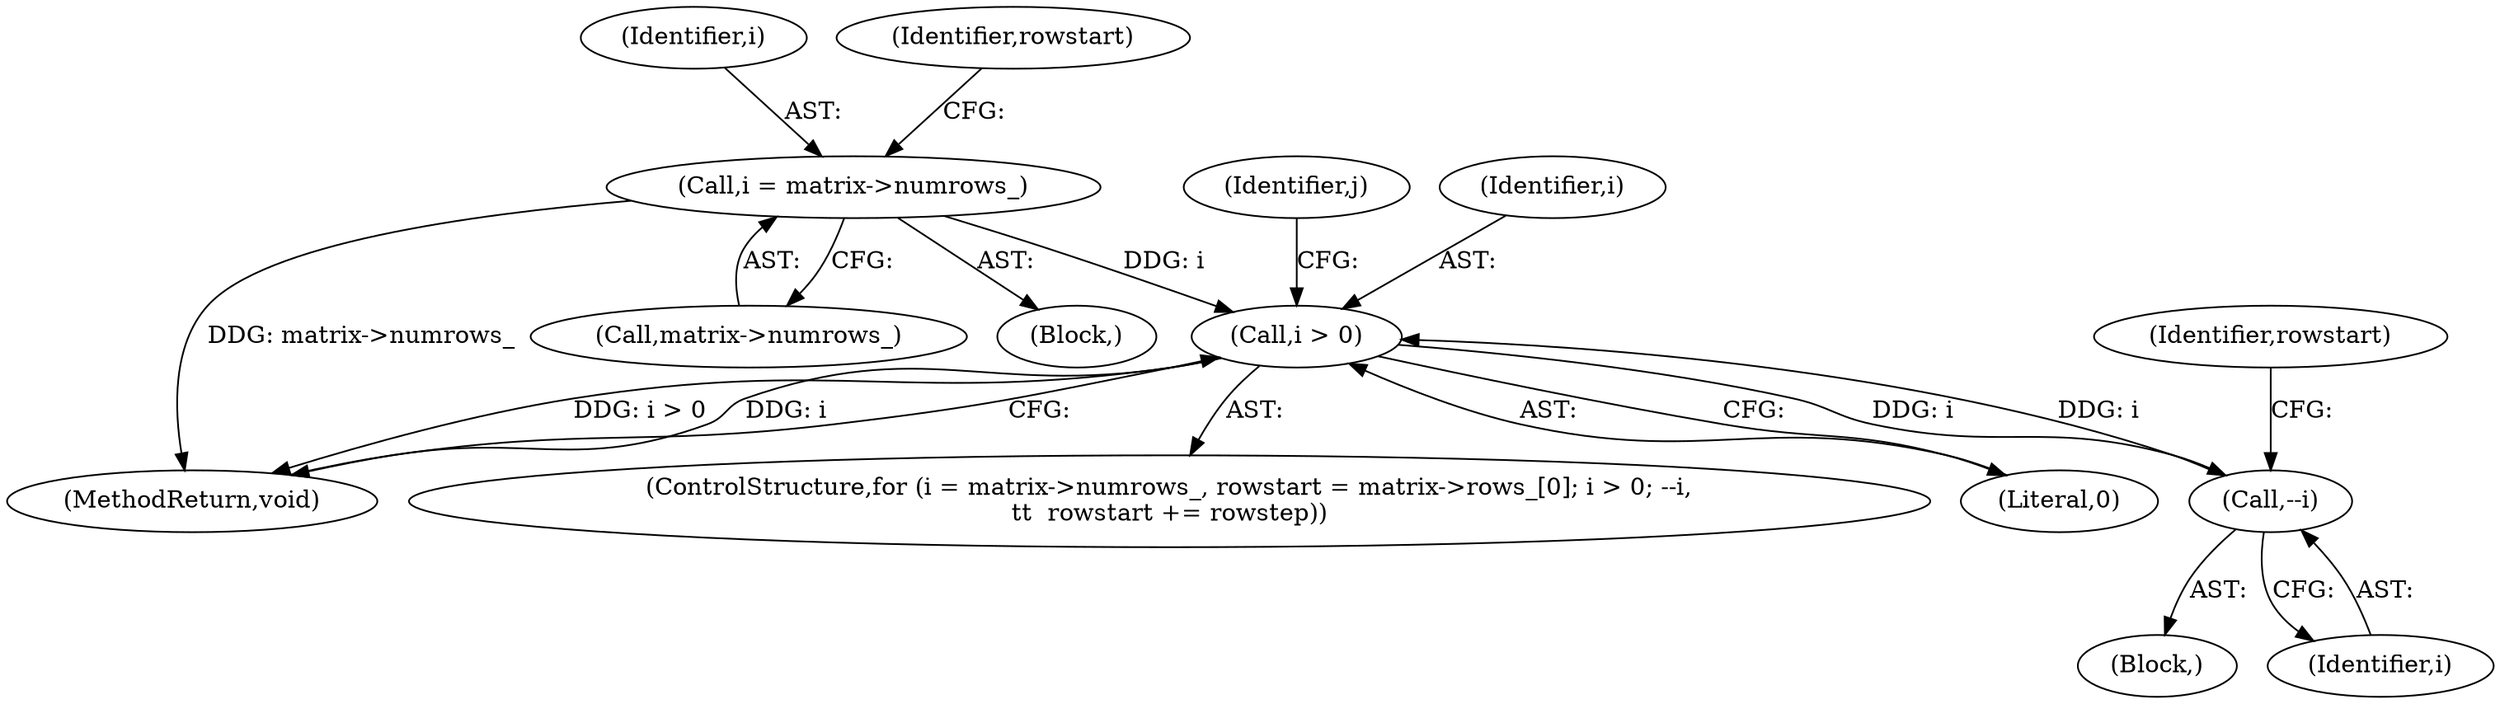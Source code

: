 digraph "0_jasper_d42b2388f7f8e0332c846675133acea151fc557a_24@pointer" {
"1000130" [label="(Call,i = matrix->numrows_)"];
"1000142" [label="(Call,i > 0)"];
"1000146" [label="(Call,--i)"];
"1000129" [label="(Block,)"];
"1000175" [label="(MethodReturn,void)"];
"1000145" [label="(Block,)"];
"1000146" [label="(Call,--i)"];
"1000149" [label="(Identifier,rowstart)"];
"1000130" [label="(Call,i = matrix->numrows_)"];
"1000142" [label="(Call,i > 0)"];
"1000128" [label="(ControlStructure,for (i = matrix->numrows_, rowstart = matrix->rows_[0]; i > 0; --i,\n\t\t  rowstart += rowstep))"];
"1000143" [label="(Identifier,i)"];
"1000147" [label="(Identifier,i)"];
"1000132" [label="(Call,matrix->numrows_)"];
"1000155" [label="(Identifier,j)"];
"1000131" [label="(Identifier,i)"];
"1000136" [label="(Identifier,rowstart)"];
"1000144" [label="(Literal,0)"];
"1000130" -> "1000129"  [label="AST: "];
"1000130" -> "1000132"  [label="CFG: "];
"1000131" -> "1000130"  [label="AST: "];
"1000132" -> "1000130"  [label="AST: "];
"1000136" -> "1000130"  [label="CFG: "];
"1000130" -> "1000175"  [label="DDG: matrix->numrows_"];
"1000130" -> "1000142"  [label="DDG: i"];
"1000142" -> "1000128"  [label="AST: "];
"1000142" -> "1000144"  [label="CFG: "];
"1000143" -> "1000142"  [label="AST: "];
"1000144" -> "1000142"  [label="AST: "];
"1000155" -> "1000142"  [label="CFG: "];
"1000175" -> "1000142"  [label="CFG: "];
"1000142" -> "1000175"  [label="DDG: i > 0"];
"1000142" -> "1000175"  [label="DDG: i"];
"1000146" -> "1000142"  [label="DDG: i"];
"1000142" -> "1000146"  [label="DDG: i"];
"1000146" -> "1000145"  [label="AST: "];
"1000146" -> "1000147"  [label="CFG: "];
"1000147" -> "1000146"  [label="AST: "];
"1000149" -> "1000146"  [label="CFG: "];
}
